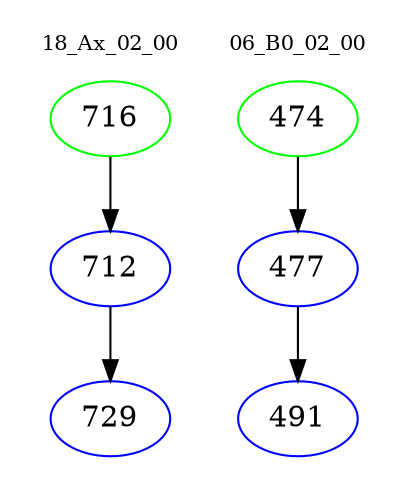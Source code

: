 digraph{
subgraph cluster_0 {
color = white
label = "18_Ax_02_00";
fontsize=10;
T0_716 [label="716", color="green"]
T0_716 -> T0_712 [color="black"]
T0_712 [label="712", color="blue"]
T0_712 -> T0_729 [color="black"]
T0_729 [label="729", color="blue"]
}
subgraph cluster_1 {
color = white
label = "06_B0_02_00";
fontsize=10;
T1_474 [label="474", color="green"]
T1_474 -> T1_477 [color="black"]
T1_477 [label="477", color="blue"]
T1_477 -> T1_491 [color="black"]
T1_491 [label="491", color="blue"]
}
}

